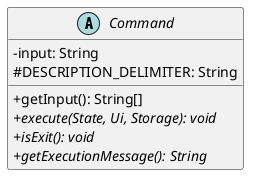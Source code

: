 @startuml
'https://plantuml.com/sequence-diagram
skinparam classAttributeIconSize 0
abstract class Command {
    - input: String
    # DESCRIPTION_DELIMITER: String 
    
    + getInput(): String[]
    + {abstract} execute(State, Ui, Storage): void
    + {abstract} isExit(): void
    + {abstract} getExecutionMessage(): String
}
@enduml